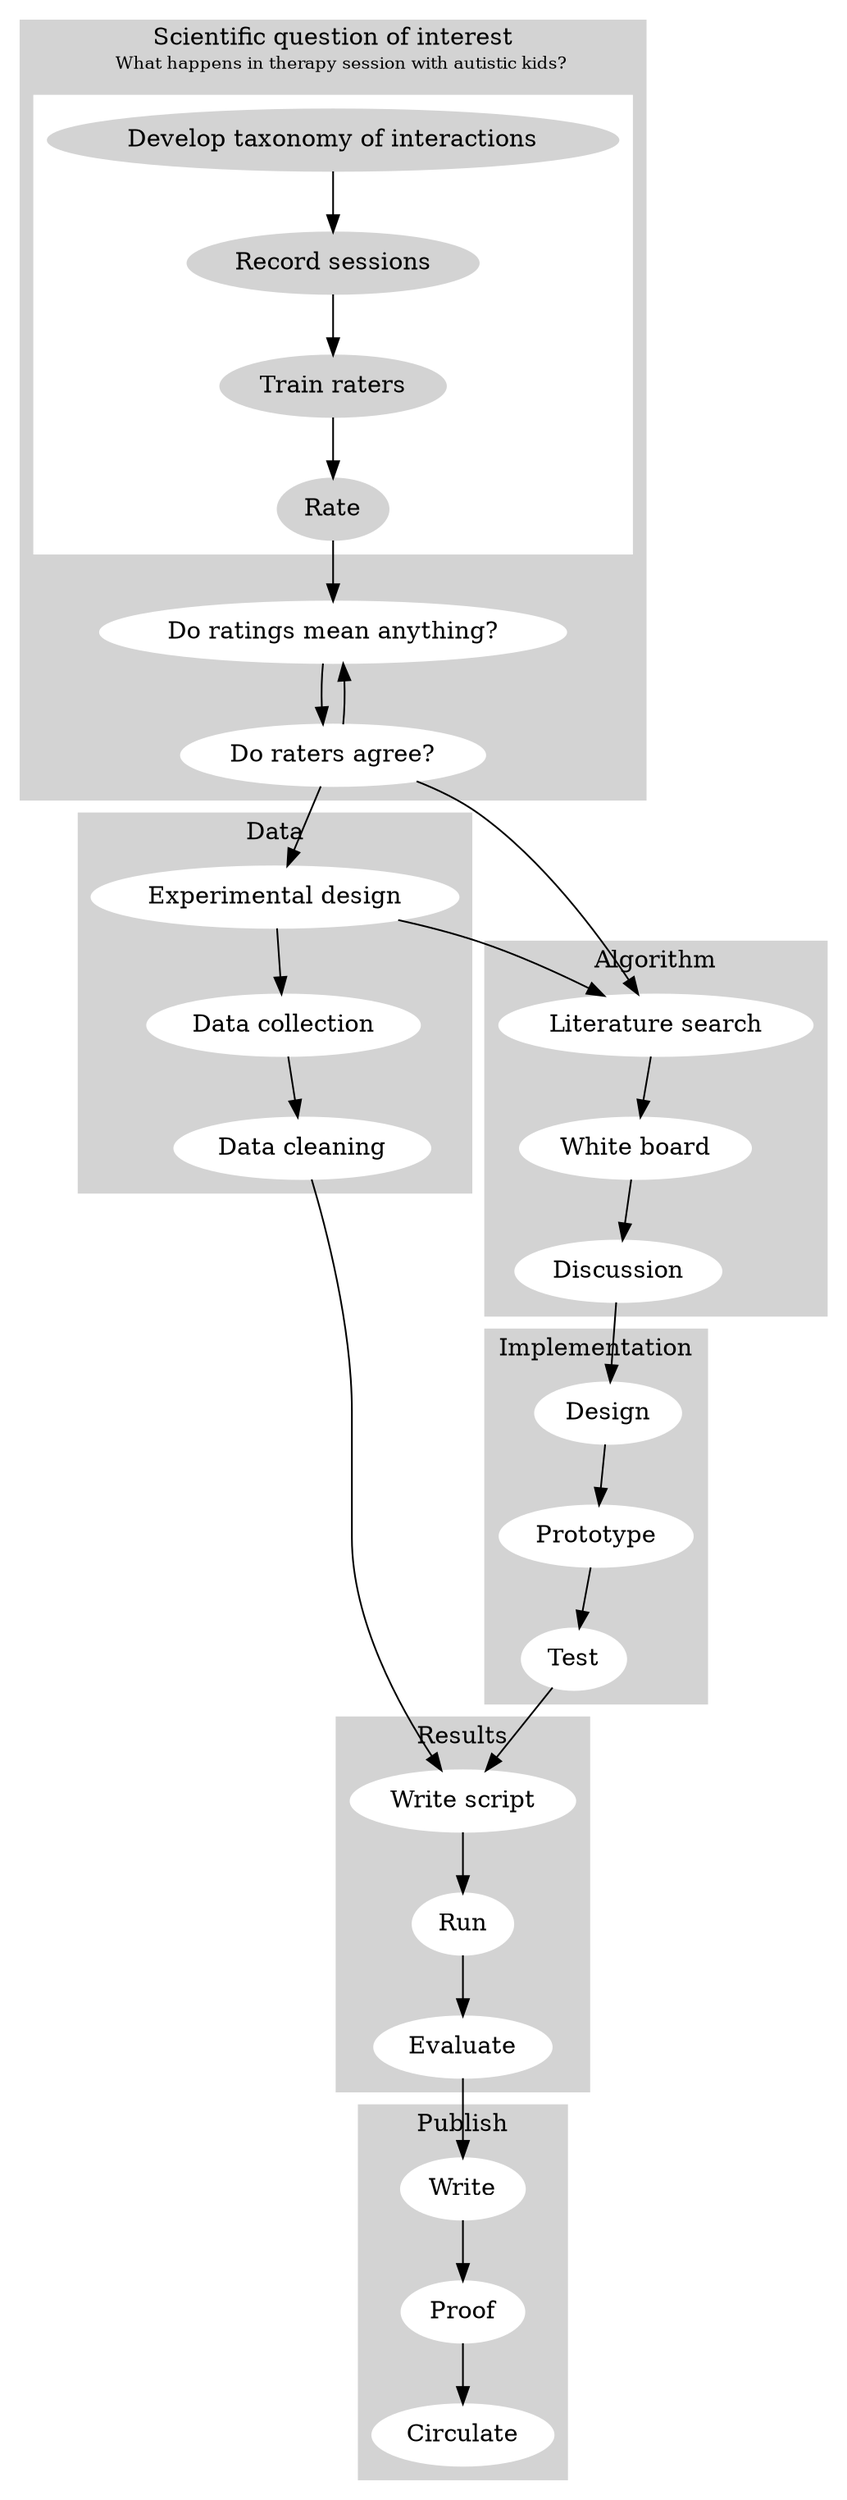 digraph G {
    subgraph cluster0 {
        node [style=filled,color=white];
        style=filled;
        color=lightgrey;
        subgraph clusterA {
          node [style="filled",color=lightgrey];
          style="filled";
          color=white;
          "Develop taxonomy of interactions" -> "Record sessions" -> "Train raters" -> "Rate";
        }
        "Do ratings mean anything?" -> "Do raters agree?";
        "Do raters agree?" -> "Do ratings mean anything?";
        label = <Scientific question of interest<BR />
        <FONT POINT-SIZE="10">What happens in therapy session with autistic kids?
         </FONT>>;
    }
    subgraph cluster1 {
        node [style=filled,color=white];
        style=filled;
        color=lightgrey;
        "Experimental design" -> "Data collection" -> "Data cleaning";
        label = "Data";
    }
    subgraph cluster2 {
        node [style=filled,color=white];
        style=filled;
        color=lightgrey;
        "Literature search" -> "White board" -> "Discussion";
        label = "Algorithm";
    }
    subgraph cluster3 {
        node [style=filled,color=white];
        style=filled;
        color=lightgrey;
        "Design" -> "Prototype" -> "Test";
        label = "Implementation";
    }
    subgraph cluster4 {
        node [style=filled,color=white];
        style=filled;
        color=lightgrey;
        "Write script" -> "Run" -> "Evaluate";
        label = "Results";
    }
    subgraph cluster5 {
        node [style=filled,color=white];
        style=filled;
        color=lightgrey;
        "Write" -> "Proof" -> "Circulate";
        label = "Publish";
    }

    "Rate" -> "Do ratings mean anything?";
    "Do raters agree?" -> "Experimental design";
    "Experimental design" -> "Literature search";
    "Discussion" -> "Design";
    "Do raters agree?" -> "Literature search";
    "Test" -> "Write script";
    "Data cleaning" -> "Write script";
    "Evaluate" -> "Write";
}

